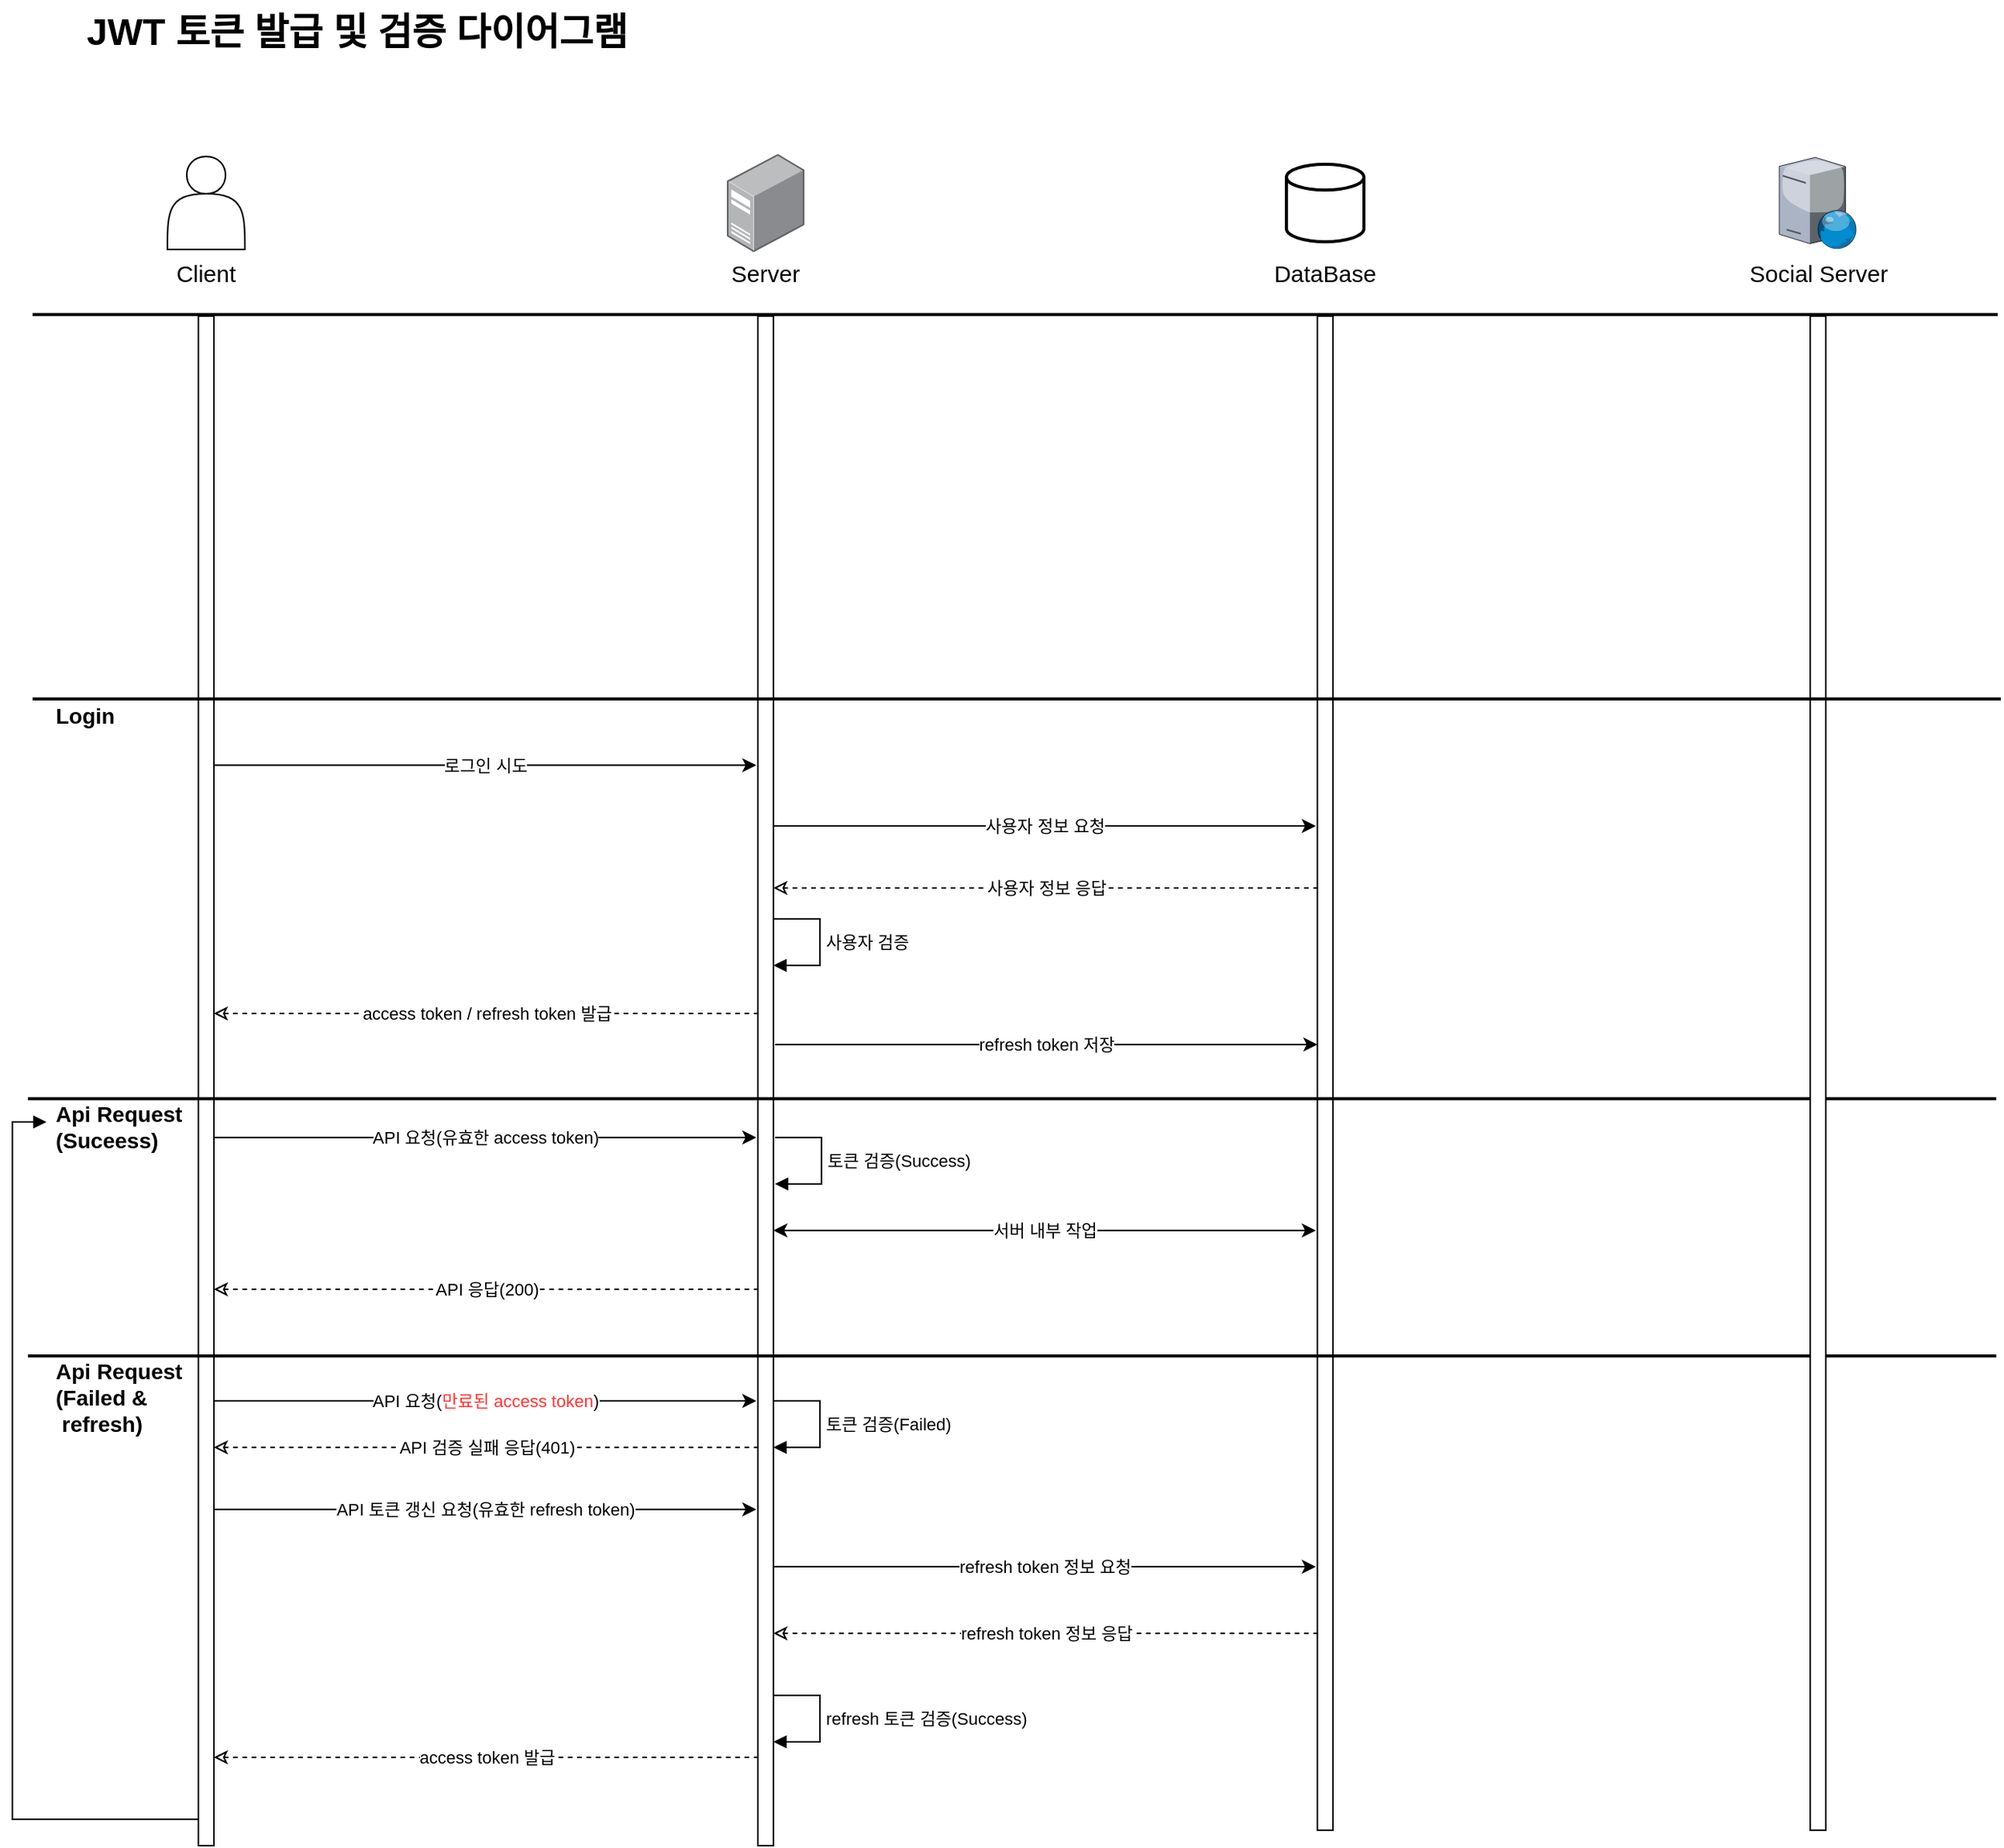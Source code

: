 <mxfile version="27.0.4" pages="2">
  <diagram id="gQc88q5eX6DT1Y-RWwLI" name="JWT 발급 및 검증 다이어그램">
    <mxGraphModel dx="1769" dy="962" grid="1" gridSize="10" guides="1" tooltips="1" connect="1" arrows="1" fold="1" page="0" pageScale="1" pageWidth="827" pageHeight="1169" math="0" shadow="0">
      <root>
        <mxCell id="0" />
        <mxCell id="1" parent="0" />
        <mxCell id="foIte5sUFpS86NBzwvOU-4" value="Client" style="text;html=1;align=center;verticalAlign=middle;whiteSpace=wrap;rounded=0;fontSize=15;" parent="1" vertex="1">
          <mxGeometry x="5" y="240" width="80" height="30" as="geometry" />
        </mxCell>
        <mxCell id="foIte5sUFpS86NBzwvOU-7" value="" style="shape=actor;whiteSpace=wrap;html=1;" parent="1" vertex="1">
          <mxGeometry x="20" y="180" width="50" height="60" as="geometry" />
        </mxCell>
        <mxCell id="foIte5sUFpS86NBzwvOU-8" value="" style="image;points=[];aspect=fixed;html=1;align=center;shadow=0;dashed=0;image=img/lib/allied_telesis/computer_and_terminals/Server_Desktop.svg;" parent="1" vertex="1">
          <mxGeometry x="381" y="178.31" width="50" height="63.38" as="geometry" />
        </mxCell>
        <mxCell id="foIte5sUFpS86NBzwvOU-9" value="Server" style="text;html=1;align=center;verticalAlign=middle;whiteSpace=wrap;rounded=0;fontSize=15;" parent="1" vertex="1">
          <mxGeometry x="366" y="240" width="80" height="30" as="geometry" />
        </mxCell>
        <mxCell id="foIte5sUFpS86NBzwvOU-13" value="" style="strokeWidth=2;html=1;shape=mxgraph.flowchart.database;whiteSpace=wrap;aspect=fixed;" parent="1" vertex="1">
          <mxGeometry x="742" y="185" width="50" height="50" as="geometry" />
        </mxCell>
        <mxCell id="foIte5sUFpS86NBzwvOU-14" value="DataBase" style="text;html=1;align=center;verticalAlign=middle;whiteSpace=wrap;rounded=0;fontSize=15;" parent="1" vertex="1">
          <mxGeometry x="727" y="240" width="80" height="30" as="geometry" />
        </mxCell>
        <mxCell id="foIte5sUFpS86NBzwvOU-16" value="" style="line;strokeWidth=2;html=1;" parent="1" vertex="1">
          <mxGeometry x="-67" y="277" width="1268" height="10" as="geometry" />
        </mxCell>
        <mxCell id="foIte5sUFpS86NBzwvOU-17" value="" style="html=1;points=[[0,0,0,0,5],[0,1,0,0,-5],[1,0,0,0,5],[1,1,0,0,-5]];perimeter=orthogonalPerimeter;outlineConnect=0;targetShapes=umlLifeline;portConstraint=eastwest;newEdgeStyle={&quot;curved&quot;:0,&quot;rounded&quot;:0};direction=east;" parent="1" vertex="1">
          <mxGeometry x="40" y="283" width="10" height="987" as="geometry" />
        </mxCell>
        <mxCell id="foIte5sUFpS86NBzwvOU-20" value="" style="html=1;points=[[0,0,0,0,5],[0,1,0,0,-5],[1,0,0,0,5],[1,1,0,0,-5]];perimeter=orthogonalPerimeter;outlineConnect=0;targetShapes=umlLifeline;portConstraint=eastwest;newEdgeStyle={&quot;curved&quot;:0,&quot;rounded&quot;:0};direction=east;" parent="1" vertex="1">
          <mxGeometry x="401" y="283" width="10" height="987" as="geometry" />
        </mxCell>
        <mxCell id="foIte5sUFpS86NBzwvOU-21" value="" style="html=1;points=[[0,0,0,0,5],[0,1,0,0,-5],[1,0,0,0,5],[1,1,0,0,-5]];perimeter=orthogonalPerimeter;outlineConnect=0;targetShapes=umlLifeline;portConstraint=eastwest;newEdgeStyle={&quot;curved&quot;:0,&quot;rounded&quot;:0};direction=east;" parent="1" vertex="1">
          <mxGeometry x="762" y="283" width="10" height="977" as="geometry" />
        </mxCell>
        <mxCell id="foIte5sUFpS86NBzwvOU-22" value="&lt;h1 style=&quot;margin-top: 0px;&quot;&gt;JWT 토큰 발급 및 검증 다이어그램&lt;/h1&gt;&lt;div&gt;&lt;br&gt;&lt;/div&gt;" style="text;html=1;whiteSpace=wrap;overflow=hidden;rounded=0;" parent="1" vertex="1">
          <mxGeometry x="-34" y="79" width="414" height="40" as="geometry" />
        </mxCell>
        <mxCell id="foIte5sUFpS86NBzwvOU-23" value="로그인 시도" style="endArrow=classic;html=1;rounded=0;exitX=1;exitY=0.13;exitDx=0;exitDy=0;exitPerimeter=0;entryX=-0.1;entryY=0.13;entryDx=0;entryDy=0;entryPerimeter=0;" parent="1" edge="1">
          <mxGeometry width="50" height="50" relative="1" as="geometry">
            <mxPoint x="50" y="572.81" as="sourcePoint" />
            <mxPoint x="400" y="572.81" as="targetPoint" />
          </mxGeometry>
        </mxCell>
        <mxCell id="foIte5sUFpS86NBzwvOU-25" value="access token / refresh token 발급" style="endArrow=none;html=1;rounded=0;entryX=-0.1;entryY=0.13;entryDx=0;entryDy=0;entryPerimeter=0;startFill=0;startArrow=classic;dashed=1;" parent="1" edge="1">
          <mxGeometry width="50" height="50" relative="1" as="geometry">
            <mxPoint x="50" y="733" as="sourcePoint" />
            <mxPoint x="401" y="733" as="targetPoint" />
          </mxGeometry>
        </mxCell>
        <mxCell id="foIte5sUFpS86NBzwvOU-26" value="사용자 정보 요청" style="endArrow=classic;html=1;rounded=0;exitX=1;exitY=0.13;exitDx=0;exitDy=0;exitPerimeter=0;entryX=-0.1;entryY=0.13;entryDx=0;entryDy=0;entryPerimeter=0;" parent="1" edge="1">
          <mxGeometry width="50" height="50" relative="1" as="geometry">
            <mxPoint x="411" y="612" as="sourcePoint" />
            <mxPoint x="761" y="612" as="targetPoint" />
          </mxGeometry>
        </mxCell>
        <mxCell id="foIte5sUFpS86NBzwvOU-27" value="사용자 정보 응답" style="endArrow=none;html=1;rounded=0;entryX=-0.1;entryY=0.13;entryDx=0;entryDy=0;entryPerimeter=0;startFill=0;startArrow=classic;dashed=1;" parent="1" edge="1">
          <mxGeometry width="50" height="50" relative="1" as="geometry">
            <mxPoint x="411" y="652" as="sourcePoint" />
            <mxPoint x="762" y="652" as="targetPoint" />
          </mxGeometry>
        </mxCell>
        <mxCell id="foIte5sUFpS86NBzwvOU-32" value="사용자 검증" style="html=1;align=left;spacingLeft=2;endArrow=block;rounded=0;edgeStyle=orthogonalEdgeStyle;curved=0;rounded=0;" parent="1" edge="1">
          <mxGeometry relative="1" as="geometry">
            <mxPoint x="411" y="672" as="sourcePoint" />
            <Array as="points">
              <mxPoint x="441" y="672" />
              <mxPoint x="441" y="702" />
            </Array>
            <mxPoint x="411" y="702" as="targetPoint" />
          </mxGeometry>
        </mxCell>
        <mxCell id="foIte5sUFpS86NBzwvOU-33" value="refresh token 저장" style="endArrow=classic;html=1;rounded=0;exitX=1;exitY=0.13;exitDx=0;exitDy=0;exitPerimeter=0;entryX=-0.1;entryY=0.13;entryDx=0;entryDy=0;entryPerimeter=0;" parent="1" edge="1">
          <mxGeometry width="50" height="50" relative="1" as="geometry">
            <mxPoint x="412" y="753" as="sourcePoint" />
            <mxPoint x="762" y="753" as="targetPoint" />
          </mxGeometry>
        </mxCell>
        <mxCell id="foIte5sUFpS86NBzwvOU-34" value="API 요청(유효한 access token)" style="endArrow=classic;html=1;rounded=0;exitX=1;exitY=0.13;exitDx=0;exitDy=0;exitPerimeter=0;entryX=-0.1;entryY=0.13;entryDx=0;entryDy=0;entryPerimeter=0;" parent="1" edge="1">
          <mxGeometry width="50" height="50" relative="1" as="geometry">
            <mxPoint x="50" y="813" as="sourcePoint" />
            <mxPoint x="400" y="813" as="targetPoint" />
          </mxGeometry>
        </mxCell>
        <mxCell id="foIte5sUFpS86NBzwvOU-35" value="토큰 검증(Success)" style="html=1;align=left;spacingLeft=2;endArrow=block;rounded=0;edgeStyle=orthogonalEdgeStyle;curved=0;rounded=0;" parent="1" edge="1">
          <mxGeometry relative="1" as="geometry">
            <mxPoint x="412" y="813" as="sourcePoint" />
            <Array as="points">
              <mxPoint x="442" y="813" />
              <mxPoint x="442" y="843" />
            </Array>
            <mxPoint x="412" y="843" as="targetPoint" />
          </mxGeometry>
        </mxCell>
        <mxCell id="foIte5sUFpS86NBzwvOU-36" value="서버 내부 작업" style="endArrow=classic;html=1;rounded=0;exitX=1;exitY=0.13;exitDx=0;exitDy=0;exitPerimeter=0;entryX=-0.1;entryY=0.13;entryDx=0;entryDy=0;entryPerimeter=0;startArrow=classic;startFill=1;" parent="1" edge="1">
          <mxGeometry width="50" height="50" relative="1" as="geometry">
            <mxPoint x="411" y="873" as="sourcePoint" />
            <mxPoint x="761" y="873" as="targetPoint" />
          </mxGeometry>
        </mxCell>
        <mxCell id="foIte5sUFpS86NBzwvOU-38" value="API 응답(200)" style="endArrow=none;html=1;rounded=0;entryX=-0.1;entryY=0.13;entryDx=0;entryDy=0;entryPerimeter=0;startFill=0;startArrow=classic;dashed=1;" parent="1" edge="1">
          <mxGeometry width="50" height="50" relative="1" as="geometry">
            <mxPoint x="50" y="911" as="sourcePoint" />
            <mxPoint x="401" y="911" as="targetPoint" />
          </mxGeometry>
        </mxCell>
        <mxCell id="foIte5sUFpS86NBzwvOU-39" value="API 요청(&lt;span style=&quot;color: rgb(255, 51, 51);&quot;&gt;만료된&lt;/span&gt; &lt;span style=&quot;color: rgb(255, 51, 51);&quot;&gt;access token&lt;/span&gt;)" style="endArrow=classic;html=1;rounded=0;exitX=1;exitY=0.13;exitDx=0;exitDy=0;exitPerimeter=0;entryX=-0.1;entryY=0.13;entryDx=0;entryDy=0;entryPerimeter=0;" parent="1" edge="1">
          <mxGeometry width="50" height="50" relative="1" as="geometry">
            <mxPoint x="50" y="983" as="sourcePoint" />
            <mxPoint x="400" y="983" as="targetPoint" />
          </mxGeometry>
        </mxCell>
        <mxCell id="foIte5sUFpS86NBzwvOU-40" value="토큰 검증(Failed)" style="html=1;align=left;spacingLeft=2;endArrow=block;rounded=0;edgeStyle=orthogonalEdgeStyle;curved=0;rounded=0;" parent="1" edge="1">
          <mxGeometry relative="1" as="geometry">
            <mxPoint x="411" y="983" as="sourcePoint" />
            <Array as="points">
              <mxPoint x="441" y="983" />
              <mxPoint x="441" y="1013" />
            </Array>
            <mxPoint x="411" y="1013" as="targetPoint" />
          </mxGeometry>
        </mxCell>
        <mxCell id="foIte5sUFpS86NBzwvOU-41" value="API 검증 실패 응답(401)" style="endArrow=none;html=1;rounded=0;entryX=-0.1;entryY=0.13;entryDx=0;entryDy=0;entryPerimeter=0;startFill=0;startArrow=classic;dashed=1;" parent="1" edge="1">
          <mxGeometry width="50" height="50" relative="1" as="geometry">
            <mxPoint x="50" y="1013" as="sourcePoint" />
            <mxPoint x="401" y="1013" as="targetPoint" />
          </mxGeometry>
        </mxCell>
        <mxCell id="foIte5sUFpS86NBzwvOU-42" value="API 토큰 갱신 요청(유효한 refresh token)" style="endArrow=classic;html=1;rounded=0;exitX=1;exitY=0.13;exitDx=0;exitDy=0;exitPerimeter=0;entryX=-0.1;entryY=0.13;entryDx=0;entryDy=0;entryPerimeter=0;" parent="1" edge="1">
          <mxGeometry width="50" height="50" relative="1" as="geometry">
            <mxPoint x="50" y="1053" as="sourcePoint" />
            <mxPoint x="400" y="1053" as="targetPoint" />
          </mxGeometry>
        </mxCell>
        <mxCell id="foIte5sUFpS86NBzwvOU-43" value="refresh token 정보 요청" style="endArrow=classic;html=1;rounded=0;exitX=1;exitY=0.13;exitDx=0;exitDy=0;exitPerimeter=0;entryX=-0.1;entryY=0.13;entryDx=0;entryDy=0;entryPerimeter=0;" parent="1" edge="1">
          <mxGeometry width="50" height="50" relative="1" as="geometry">
            <mxPoint x="411" y="1090" as="sourcePoint" />
            <mxPoint x="761" y="1090" as="targetPoint" />
          </mxGeometry>
        </mxCell>
        <mxCell id="foIte5sUFpS86NBzwvOU-44" value="Login" style="text;strokeColor=none;fillColor=none;spacingLeft=4;spacingRight=4;overflow=hidden;rotatable=0;points=[[0,0.5],[1,0.5]];portConstraint=eastwest;fontSize=14;whiteSpace=wrap;html=1;fontStyle=1" parent="1" vertex="1">
          <mxGeometry x="-58" y="526" width="64" height="30" as="geometry" />
        </mxCell>
        <mxCell id="foIte5sUFpS86NBzwvOU-45" value="" style="line;strokeWidth=2;html=1;" parent="1" vertex="1">
          <mxGeometry x="-70" y="783" width="1270" height="10" as="geometry" />
        </mxCell>
        <mxCell id="foIte5sUFpS86NBzwvOU-46" value="&lt;div&gt;Api Request&lt;/div&gt;&lt;div&gt;(Suceess)&lt;/div&gt;" style="text;strokeColor=none;fillColor=none;spacingLeft=4;spacingRight=4;overflow=hidden;rotatable=0;points=[[0,0.5],[1,0.5]];portConstraint=eastwest;fontSize=14;whiteSpace=wrap;html=1;fontStyle=1" parent="1" vertex="1">
          <mxGeometry x="-58" y="783" width="100" height="40" as="geometry" />
        </mxCell>
        <mxCell id="foIte5sUFpS86NBzwvOU-47" value="" style="line;strokeWidth=2;html=1;" parent="1" vertex="1">
          <mxGeometry x="-70" y="949" width="1270" height="10" as="geometry" />
        </mxCell>
        <mxCell id="foIte5sUFpS86NBzwvOU-48" value="&lt;div&gt;Api Request&lt;/div&gt;&lt;div&gt;(Failed &amp;amp;&lt;/div&gt;&lt;div&gt;&amp;nbsp;refresh)&lt;/div&gt;" style="text;strokeColor=none;fillColor=none;spacingLeft=4;spacingRight=4;overflow=hidden;rotatable=0;points=[[0,0.5],[1,0.5]];portConstraint=eastwest;fontSize=14;whiteSpace=wrap;html=1;fontStyle=1" parent="1" vertex="1">
          <mxGeometry x="-58" y="949" width="100" height="64" as="geometry" />
        </mxCell>
        <mxCell id="foIte5sUFpS86NBzwvOU-49" value="refresh token 정보 응답" style="endArrow=none;html=1;rounded=0;entryX=-0.1;entryY=0.13;entryDx=0;entryDy=0;entryPerimeter=0;startFill=0;startArrow=classic;dashed=1;" parent="1" edge="1">
          <mxGeometry width="50" height="50" relative="1" as="geometry">
            <mxPoint x="411" y="1133" as="sourcePoint" />
            <mxPoint x="762" y="1133" as="targetPoint" />
          </mxGeometry>
        </mxCell>
        <mxCell id="foIte5sUFpS86NBzwvOU-50" value="refresh 토큰 검증(Success)" style="html=1;align=left;spacingLeft=2;endArrow=block;rounded=0;edgeStyle=orthogonalEdgeStyle;curved=0;rounded=0;" parent="1" edge="1">
          <mxGeometry relative="1" as="geometry">
            <mxPoint x="411" y="1173" as="sourcePoint" />
            <Array as="points">
              <mxPoint x="441" y="1173" />
              <mxPoint x="441" y="1203" />
            </Array>
            <mxPoint x="411" y="1203" as="targetPoint" />
          </mxGeometry>
        </mxCell>
        <mxCell id="foIte5sUFpS86NBzwvOU-51" value="access token 발급" style="endArrow=none;html=1;rounded=0;entryX=-0.1;entryY=0.13;entryDx=0;entryDy=0;entryPerimeter=0;startFill=0;startArrow=classic;dashed=1;" parent="1" edge="1">
          <mxGeometry width="50" height="50" relative="1" as="geometry">
            <mxPoint x="50" y="1213" as="sourcePoint" />
            <mxPoint x="401" y="1213" as="targetPoint" />
          </mxGeometry>
        </mxCell>
        <mxCell id="foIte5sUFpS86NBzwvOU-52" value="" style="html=1;align=left;spacingLeft=2;endArrow=block;rounded=0;edgeStyle=orthogonalEdgeStyle;curved=0;rounded=0;entryX=0;entryY=0.5;entryDx=0;entryDy=0;" parent="1" target="foIte5sUFpS86NBzwvOU-46" edge="1">
          <mxGeometry relative="1" as="geometry">
            <mxPoint x="40" y="1253" as="sourcePoint" />
            <Array as="points">
              <mxPoint x="-80" y="1253" />
              <mxPoint x="-80" y="803" />
            </Array>
            <mxPoint x="-88" y="1243" as="targetPoint" />
          </mxGeometry>
        </mxCell>
        <mxCell id="03MWfnTBD-LFSqpM8gA6-3" value="" style="verticalLabelPosition=bottom;sketch=0;aspect=fixed;html=1;verticalAlign=top;strokeColor=none;align=center;outlineConnect=0;shape=mxgraph.citrix.web_server;" vertex="1" parent="1">
          <mxGeometry x="1060" y="180.59" width="50" height="58.82" as="geometry" />
        </mxCell>
        <mxCell id="03MWfnTBD-LFSqpM8gA6-4" value="Social Server" style="text;html=1;align=center;verticalAlign=middle;whiteSpace=wrap;rounded=0;fontSize=15;" vertex="1" parent="1">
          <mxGeometry x="1027.5" y="240" width="115" height="30" as="geometry" />
        </mxCell>
        <mxCell id="03MWfnTBD-LFSqpM8gA6-6" value="" style="html=1;points=[[0,0,0,0,5],[0,1,0,0,-5],[1,0,0,0,5],[1,1,0,0,-5]];perimeter=orthogonalPerimeter;outlineConnect=0;targetShapes=umlLifeline;portConstraint=eastwest;newEdgeStyle={&quot;curved&quot;:0,&quot;rounded&quot;:0};direction=east;" vertex="1" parent="1">
          <mxGeometry x="1080" y="283" width="10" height="977" as="geometry" />
        </mxCell>
        <mxCell id="03MWfnTBD-LFSqpM8gA6-7" value="" style="line;strokeWidth=2;html=1;" vertex="1" parent="1">
          <mxGeometry x="-67" y="525" width="1270" height="10" as="geometry" />
        </mxCell>
      </root>
    </mxGraphModel>
  </diagram>
  <diagram name="테이블정의" id="wE5rby8jwN910KaQAt5_">
    <mxGraphModel dx="1164" dy="18" grid="1" gridSize="10" guides="1" tooltips="1" connect="1" arrows="1" fold="1" page="0" pageScale="1" pageWidth="827" pageHeight="1169" math="0" shadow="0">
      <root>
        <mxCell id="0" />
        <mxCell id="1" parent="0" />
        <mxCell id="EkCUuJJuY059LZaIsVQ_-1" value="users" style="shape=table;startSize=30;container=1;collapsible=1;childLayout=tableLayout;fixedRows=1;rowLines=0;fontStyle=1;align=center;resizeLast=1;html=1;fontFamily=Noto Sans Korean;fontSource=https%3A%2F%2Ffonts.googleapis.com%2Fcss%3Ffamily%3DNoto%2BSans%2BKorean;" parent="1" vertex="1">
          <mxGeometry x="330" y="880" width="180" height="210" as="geometry" />
        </mxCell>
        <mxCell id="EkCUuJJuY059LZaIsVQ_-2" value="" style="shape=tableRow;horizontal=0;startSize=0;swimlaneHead=0;swimlaneBody=0;fillColor=none;collapsible=0;dropTarget=0;points=[[0,0.5],[1,0.5]];portConstraint=eastwest;top=0;left=0;right=0;bottom=1;fontFamily=Noto Sans Korean;fontSource=https%3A%2F%2Ffonts.googleapis.com%2Fcss%3Ffamily%3DNoto%2BSans%2BKorean;" parent="EkCUuJJuY059LZaIsVQ_-1" vertex="1">
          <mxGeometry y="30" width="180" height="30" as="geometry" />
        </mxCell>
        <mxCell id="EkCUuJJuY059LZaIsVQ_-3" value="PK" style="shape=partialRectangle;connectable=0;fillColor=none;top=0;left=0;bottom=0;right=0;fontStyle=1;overflow=hidden;whiteSpace=wrap;html=1;fontFamily=Noto Sans Korean;fontSource=https%3A%2F%2Ffonts.googleapis.com%2Fcss%3Ffamily%3DNoto%2BSans%2BKorean;" parent="EkCUuJJuY059LZaIsVQ_-2" vertex="1">
          <mxGeometry width="30" height="30" as="geometry">
            <mxRectangle width="30" height="30" as="alternateBounds" />
          </mxGeometry>
        </mxCell>
        <mxCell id="EkCUuJJuY059LZaIsVQ_-4" value="id" style="shape=partialRectangle;connectable=0;fillColor=none;top=0;left=0;bottom=0;right=0;align=left;spacingLeft=6;fontStyle=5;overflow=hidden;whiteSpace=wrap;html=1;fontFamily=Noto Sans Korean;fontSource=https%3A%2F%2Ffonts.googleapis.com%2Fcss%3Ffamily%3DNoto%2BSans%2BKorean;" parent="EkCUuJJuY059LZaIsVQ_-2" vertex="1">
          <mxGeometry x="30" width="150" height="30" as="geometry">
            <mxRectangle width="150" height="30" as="alternateBounds" />
          </mxGeometry>
        </mxCell>
        <mxCell id="EkCUuJJuY059LZaIsVQ_-5" value="" style="shape=tableRow;horizontal=0;startSize=0;swimlaneHead=0;swimlaneBody=0;fillColor=none;collapsible=0;dropTarget=0;points=[[0,0.5],[1,0.5]];portConstraint=eastwest;top=0;left=0;right=0;bottom=0;fontFamily=Noto Sans Korean;fontSource=https%3A%2F%2Ffonts.googleapis.com%2Fcss%3Ffamily%3DNoto%2BSans%2BKorean;" parent="EkCUuJJuY059LZaIsVQ_-1" vertex="1">
          <mxGeometry y="60" width="180" height="30" as="geometry" />
        </mxCell>
        <mxCell id="EkCUuJJuY059LZaIsVQ_-6" value="" style="shape=partialRectangle;connectable=0;fillColor=none;top=0;left=0;bottom=0;right=0;editable=1;overflow=hidden;whiteSpace=wrap;html=1;fontFamily=Noto Sans Korean;fontSource=https%3A%2F%2Ffonts.googleapis.com%2Fcss%3Ffamily%3DNoto%2BSans%2BKorean;" parent="EkCUuJJuY059LZaIsVQ_-5" vertex="1">
          <mxGeometry width="30" height="30" as="geometry">
            <mxRectangle width="30" height="30" as="alternateBounds" />
          </mxGeometry>
        </mxCell>
        <mxCell id="EkCUuJJuY059LZaIsVQ_-7" value="&lt;div&gt;email&lt;/div&gt;" style="shape=partialRectangle;connectable=0;fillColor=none;top=0;left=0;bottom=0;right=0;align=left;spacingLeft=6;overflow=hidden;whiteSpace=wrap;html=1;fontFamily=Noto Sans Korean;fontSource=https%3A%2F%2Ffonts.googleapis.com%2Fcss%3Ffamily%3DNoto%2BSans%2BKorean;" parent="EkCUuJJuY059LZaIsVQ_-5" vertex="1">
          <mxGeometry x="30" width="150" height="30" as="geometry">
            <mxRectangle width="150" height="30" as="alternateBounds" />
          </mxGeometry>
        </mxCell>
        <mxCell id="EkCUuJJuY059LZaIsVQ_-8" value="" style="shape=tableRow;horizontal=0;startSize=0;swimlaneHead=0;swimlaneBody=0;fillColor=none;collapsible=0;dropTarget=0;points=[[0,0.5],[1,0.5]];portConstraint=eastwest;top=0;left=0;right=0;bottom=0;fontFamily=Noto Sans Korean;fontSource=https%3A%2F%2Ffonts.googleapis.com%2Fcss%3Ffamily%3DNoto%2BSans%2BKorean;" parent="EkCUuJJuY059LZaIsVQ_-1" vertex="1">
          <mxGeometry y="90" width="180" height="30" as="geometry" />
        </mxCell>
        <mxCell id="EkCUuJJuY059LZaIsVQ_-9" value="" style="shape=partialRectangle;connectable=0;fillColor=none;top=0;left=0;bottom=0;right=0;editable=1;overflow=hidden;whiteSpace=wrap;html=1;fontFamily=Noto Sans Korean;fontSource=https%3A%2F%2Ffonts.googleapis.com%2Fcss%3Ffamily%3DNoto%2BSans%2BKorean;" parent="EkCUuJJuY059LZaIsVQ_-8" vertex="1">
          <mxGeometry width="30" height="30" as="geometry">
            <mxRectangle width="30" height="30" as="alternateBounds" />
          </mxGeometry>
        </mxCell>
        <mxCell id="EkCUuJJuY059LZaIsVQ_-10" value="name" style="shape=partialRectangle;connectable=0;fillColor=none;top=0;left=0;bottom=0;right=0;align=left;spacingLeft=6;overflow=hidden;whiteSpace=wrap;html=1;fontFamily=Noto Sans Korean;fontSource=https%3A%2F%2Ffonts.googleapis.com%2Fcss%3Ffamily%3DNoto%2BSans%2BKorean;" parent="EkCUuJJuY059LZaIsVQ_-8" vertex="1">
          <mxGeometry x="30" width="150" height="30" as="geometry">
            <mxRectangle width="150" height="30" as="alternateBounds" />
          </mxGeometry>
        </mxCell>
        <mxCell id="EkCUuJJuY059LZaIsVQ_-11" value="" style="shape=tableRow;horizontal=0;startSize=0;swimlaneHead=0;swimlaneBody=0;fillColor=none;collapsible=0;dropTarget=0;points=[[0,0.5],[1,0.5]];portConstraint=eastwest;top=0;left=0;right=0;bottom=0;fontFamily=Noto Sans Korean;fontSource=https%3A%2F%2Ffonts.googleapis.com%2Fcss%3Ffamily%3DNoto%2BSans%2BKorean;" parent="EkCUuJJuY059LZaIsVQ_-1" vertex="1">
          <mxGeometry y="120" width="180" height="30" as="geometry" />
        </mxCell>
        <mxCell id="EkCUuJJuY059LZaIsVQ_-12" value="" style="shape=partialRectangle;connectable=0;fillColor=none;top=0;left=0;bottom=0;right=0;editable=1;overflow=hidden;whiteSpace=wrap;html=1;fontFamily=Noto Sans Korean;fontSource=https%3A%2F%2Ffonts.googleapis.com%2Fcss%3Ffamily%3DNoto%2BSans%2BKorean;" parent="EkCUuJJuY059LZaIsVQ_-11" vertex="1">
          <mxGeometry width="30" height="30" as="geometry">
            <mxRectangle width="30" height="30" as="alternateBounds" />
          </mxGeometry>
        </mxCell>
        <mxCell id="EkCUuJJuY059LZaIsVQ_-13" value="password" style="shape=partialRectangle;connectable=0;fillColor=none;top=0;left=0;bottom=0;right=0;align=left;spacingLeft=6;overflow=hidden;whiteSpace=wrap;html=1;fontFamily=Noto Sans Korean;fontSource=https%3A%2F%2Ffonts.googleapis.com%2Fcss%3Ffamily%3DNoto%2BSans%2BKorean;" parent="EkCUuJJuY059LZaIsVQ_-11" vertex="1">
          <mxGeometry x="30" width="150" height="30" as="geometry">
            <mxRectangle width="150" height="30" as="alternateBounds" />
          </mxGeometry>
        </mxCell>
        <mxCell id="EkCUuJJuY059LZaIsVQ_-14" value="" style="shape=tableRow;horizontal=0;startSize=0;swimlaneHead=0;swimlaneBody=0;fillColor=none;collapsible=0;dropTarget=0;points=[[0,0.5],[1,0.5]];portConstraint=eastwest;top=0;left=0;right=0;bottom=0;fontFamily=Noto Sans Korean;fontSource=https%3A%2F%2Ffonts.googleapis.com%2Fcss%3Ffamily%3DNoto%2BSans%2BKorean;" parent="EkCUuJJuY059LZaIsVQ_-1" vertex="1">
          <mxGeometry y="150" width="180" height="30" as="geometry" />
        </mxCell>
        <mxCell id="EkCUuJJuY059LZaIsVQ_-15" value="" style="shape=partialRectangle;connectable=0;fillColor=none;top=0;left=0;bottom=0;right=0;editable=1;overflow=hidden;whiteSpace=wrap;html=1;fontFamily=Noto Sans Korean;fontSource=https%3A%2F%2Ffonts.googleapis.com%2Fcss%3Ffamily%3DNoto%2BSans%2BKorean;" parent="EkCUuJJuY059LZaIsVQ_-14" vertex="1">
          <mxGeometry width="30" height="30" as="geometry">
            <mxRectangle width="30" height="30" as="alternateBounds" />
          </mxGeometry>
        </mxCell>
        <mxCell id="EkCUuJJuY059LZaIsVQ_-16" value="created_at" style="shape=partialRectangle;connectable=0;fillColor=none;top=0;left=0;bottom=0;right=0;align=left;spacingLeft=6;overflow=hidden;whiteSpace=wrap;html=1;fontFamily=Noto Sans Korean;fontSource=https%3A%2F%2Ffonts.googleapis.com%2Fcss%3Ffamily%3DNoto%2BSans%2BKorean;" parent="EkCUuJJuY059LZaIsVQ_-14" vertex="1">
          <mxGeometry x="30" width="150" height="30" as="geometry">
            <mxRectangle width="150" height="30" as="alternateBounds" />
          </mxGeometry>
        </mxCell>
        <mxCell id="EkCUuJJuY059LZaIsVQ_-17" value="" style="shape=tableRow;horizontal=0;startSize=0;swimlaneHead=0;swimlaneBody=0;fillColor=none;collapsible=0;dropTarget=0;points=[[0,0.5],[1,0.5]];portConstraint=eastwest;top=0;left=0;right=0;bottom=0;fontFamily=Noto Sans Korean;fontSource=https%3A%2F%2Ffonts.googleapis.com%2Fcss%3Ffamily%3DNoto%2BSans%2BKorean;" parent="EkCUuJJuY059LZaIsVQ_-1" vertex="1">
          <mxGeometry y="180" width="180" height="30" as="geometry" />
        </mxCell>
        <mxCell id="EkCUuJJuY059LZaIsVQ_-18" value="" style="shape=partialRectangle;connectable=0;fillColor=none;top=0;left=0;bottom=0;right=0;editable=1;overflow=hidden;whiteSpace=wrap;html=1;fontFamily=Noto Sans Korean;fontSource=https%3A%2F%2Ffonts.googleapis.com%2Fcss%3Ffamily%3DNoto%2BSans%2BKorean;" parent="EkCUuJJuY059LZaIsVQ_-17" vertex="1">
          <mxGeometry width="30" height="30" as="geometry">
            <mxRectangle width="30" height="30" as="alternateBounds" />
          </mxGeometry>
        </mxCell>
        <mxCell id="EkCUuJJuY059LZaIsVQ_-19" value="updated_at" style="shape=partialRectangle;connectable=0;fillColor=none;top=0;left=0;bottom=0;right=0;align=left;spacingLeft=6;overflow=hidden;whiteSpace=wrap;html=1;fontFamily=Noto Sans Korean;fontSource=https%3A%2F%2Ffonts.googleapis.com%2Fcss%3Ffamily%3DNoto%2BSans%2BKorean;" parent="EkCUuJJuY059LZaIsVQ_-17" vertex="1">
          <mxGeometry x="30" width="150" height="30" as="geometry">
            <mxRectangle width="150" height="30" as="alternateBounds" />
          </mxGeometry>
        </mxCell>
        <mxCell id="EkCUuJJuY059LZaIsVQ_-26" value="users_token" style="shape=table;startSize=30;container=1;collapsible=1;childLayout=tableLayout;fixedRows=1;rowLines=0;fontStyle=1;align=center;resizeLast=1;html=1;fontFamily=Noto Sans Korean;fontSource=https%3A%2F%2Ffonts.googleapis.com%2Fcss%3Ffamily%3DNoto%2BSans%2BKorean;" parent="1" vertex="1">
          <mxGeometry x="590" y="880" width="180" height="240" as="geometry" />
        </mxCell>
        <mxCell id="EkCUuJJuY059LZaIsVQ_-27" value="" style="shape=tableRow;horizontal=0;startSize=0;swimlaneHead=0;swimlaneBody=0;fillColor=none;collapsible=0;dropTarget=0;points=[[0,0.5],[1,0.5]];portConstraint=eastwest;top=0;left=0;right=0;bottom=1;fontFamily=Noto Sans Korean;fontSource=https%3A%2F%2Ffonts.googleapis.com%2Fcss%3Ffamily%3DNoto%2BSans%2BKorean;" parent="EkCUuJJuY059LZaIsVQ_-26" vertex="1">
          <mxGeometry y="30" width="180" height="30" as="geometry" />
        </mxCell>
        <mxCell id="EkCUuJJuY059LZaIsVQ_-28" value="PK" style="shape=partialRectangle;connectable=0;fillColor=none;top=0;left=0;bottom=0;right=0;fontStyle=1;overflow=hidden;whiteSpace=wrap;html=1;fontFamily=Noto Sans Korean;fontSource=https%3A%2F%2Ffonts.googleapis.com%2Fcss%3Ffamily%3DNoto%2BSans%2BKorean;" parent="EkCUuJJuY059LZaIsVQ_-27" vertex="1">
          <mxGeometry width="30" height="30" as="geometry">
            <mxRectangle width="30" height="30" as="alternateBounds" />
          </mxGeometry>
        </mxCell>
        <mxCell id="EkCUuJJuY059LZaIsVQ_-29" value="id" style="shape=partialRectangle;connectable=0;fillColor=none;top=0;left=0;bottom=0;right=0;align=left;spacingLeft=6;fontStyle=5;overflow=hidden;whiteSpace=wrap;html=1;fontFamily=Noto Sans Korean;fontSource=https%3A%2F%2Ffonts.googleapis.com%2Fcss%3Ffamily%3DNoto%2BSans%2BKorean;" parent="EkCUuJJuY059LZaIsVQ_-27" vertex="1">
          <mxGeometry x="30" width="150" height="30" as="geometry">
            <mxRectangle width="150" height="30" as="alternateBounds" />
          </mxGeometry>
        </mxCell>
        <mxCell id="EkCUuJJuY059LZaIsVQ_-33" value="" style="shape=tableRow;horizontal=0;startSize=0;swimlaneHead=0;swimlaneBody=0;fillColor=none;collapsible=0;dropTarget=0;points=[[0,0.5],[1,0.5]];portConstraint=eastwest;top=0;left=0;right=0;bottom=0;fontFamily=Noto Sans Korean;fontSource=https%3A%2F%2Ffonts.googleapis.com%2Fcss%3Ffamily%3DNoto%2BSans%2BKorean;" parent="EkCUuJJuY059LZaIsVQ_-26" vertex="1">
          <mxGeometry y="60" width="180" height="30" as="geometry" />
        </mxCell>
        <mxCell id="EkCUuJJuY059LZaIsVQ_-34" value="&lt;div&gt;&lt;b&gt;FK&lt;/b&gt;&lt;/div&gt;" style="shape=partialRectangle;connectable=0;fillColor=none;top=0;left=0;bottom=0;right=0;editable=1;overflow=hidden;whiteSpace=wrap;html=1;fontFamily=Noto Sans Korean;fontSource=https%3A%2F%2Ffonts.googleapis.com%2Fcss%3Ffamily%3DNoto%2BSans%2BKorean;" parent="EkCUuJJuY059LZaIsVQ_-33" vertex="1">
          <mxGeometry width="30" height="30" as="geometry">
            <mxRectangle width="30" height="30" as="alternateBounds" />
          </mxGeometry>
        </mxCell>
        <mxCell id="EkCUuJJuY059LZaIsVQ_-35" value="&lt;div&gt;user_id&lt;/div&gt;" style="shape=partialRectangle;connectable=0;fillColor=none;top=0;left=0;bottom=0;right=0;align=left;spacingLeft=6;overflow=hidden;whiteSpace=wrap;html=1;fontFamily=Noto Sans Korean;fontSource=https%3A%2F%2Ffonts.googleapis.com%2Fcss%3Ffamily%3DNoto%2BSans%2BKorean;" parent="EkCUuJJuY059LZaIsVQ_-33" vertex="1">
          <mxGeometry x="30" width="150" height="30" as="geometry">
            <mxRectangle width="150" height="30" as="alternateBounds" />
          </mxGeometry>
        </mxCell>
        <mxCell id="EkCUuJJuY059LZaIsVQ_-36" value="" style="shape=tableRow;horizontal=0;startSize=0;swimlaneHead=0;swimlaneBody=0;fillColor=none;collapsible=0;dropTarget=0;points=[[0,0.5],[1,0.5]];portConstraint=eastwest;top=0;left=0;right=0;bottom=0;fontFamily=Noto Sans Korean;fontSource=https%3A%2F%2Ffonts.googleapis.com%2Fcss%3Ffamily%3DNoto%2BSans%2BKorean;" parent="EkCUuJJuY059LZaIsVQ_-26" vertex="1">
          <mxGeometry y="90" width="180" height="30" as="geometry" />
        </mxCell>
        <mxCell id="EkCUuJJuY059LZaIsVQ_-37" value="" style="shape=partialRectangle;connectable=0;fillColor=none;top=0;left=0;bottom=0;right=0;editable=1;overflow=hidden;whiteSpace=wrap;html=1;fontFamily=Noto Sans Korean;fontSource=https%3A%2F%2Ffonts.googleapis.com%2Fcss%3Ffamily%3DNoto%2BSans%2BKorean;" parent="EkCUuJJuY059LZaIsVQ_-36" vertex="1">
          <mxGeometry width="30" height="30" as="geometry">
            <mxRectangle width="30" height="30" as="alternateBounds" />
          </mxGeometry>
        </mxCell>
        <mxCell id="EkCUuJJuY059LZaIsVQ_-38" value="device_id" style="shape=partialRectangle;connectable=0;fillColor=none;top=0;left=0;bottom=0;right=0;align=left;spacingLeft=6;overflow=hidden;whiteSpace=wrap;html=1;fontFamily=Noto Sans Korean;fontSource=https%3A%2F%2Ffonts.googleapis.com%2Fcss%3Ffamily%3DNoto%2BSans%2BKorean;" parent="EkCUuJJuY059LZaIsVQ_-36" vertex="1">
          <mxGeometry x="30" width="150" height="30" as="geometry">
            <mxRectangle width="150" height="30" as="alternateBounds" />
          </mxGeometry>
        </mxCell>
        <mxCell id="EkCUuJJuY059LZaIsVQ_-39" value="" style="shape=tableRow;horizontal=0;startSize=0;swimlaneHead=0;swimlaneBody=0;fillColor=none;collapsible=0;dropTarget=0;points=[[0,0.5],[1,0.5]];portConstraint=eastwest;top=0;left=0;right=0;bottom=0;fontFamily=Noto Sans Korean;fontSource=https%3A%2F%2Ffonts.googleapis.com%2Fcss%3Ffamily%3DNoto%2BSans%2BKorean;" parent="EkCUuJJuY059LZaIsVQ_-26" vertex="1">
          <mxGeometry y="120" width="180" height="30" as="geometry" />
        </mxCell>
        <mxCell id="EkCUuJJuY059LZaIsVQ_-40" value="" style="shape=partialRectangle;connectable=0;fillColor=none;top=0;left=0;bottom=0;right=0;editable=1;overflow=hidden;whiteSpace=wrap;html=1;fontFamily=Noto Sans Korean;fontSource=https%3A%2F%2Ffonts.googleapis.com%2Fcss%3Ffamily%3DNoto%2BSans%2BKorean;" parent="EkCUuJJuY059LZaIsVQ_-39" vertex="1">
          <mxGeometry width="30" height="30" as="geometry">
            <mxRectangle width="30" height="30" as="alternateBounds" />
          </mxGeometry>
        </mxCell>
        <mxCell id="EkCUuJJuY059LZaIsVQ_-41" value="login_type" style="shape=partialRectangle;connectable=0;fillColor=none;top=0;left=0;bottom=0;right=0;align=left;spacingLeft=6;overflow=hidden;whiteSpace=wrap;html=1;fontFamily=Noto Sans Korean;fontSource=https%3A%2F%2Ffonts.googleapis.com%2Fcss%3Ffamily%3DNoto%2BSans%2BKorean;" parent="EkCUuJJuY059LZaIsVQ_-39" vertex="1">
          <mxGeometry x="30" width="150" height="30" as="geometry">
            <mxRectangle width="150" height="30" as="alternateBounds" />
          </mxGeometry>
        </mxCell>
        <mxCell id="EkCUuJJuY059LZaIsVQ_-42" value="" style="shape=tableRow;horizontal=0;startSize=0;swimlaneHead=0;swimlaneBody=0;fillColor=none;collapsible=0;dropTarget=0;points=[[0,0.5],[1,0.5]];portConstraint=eastwest;top=0;left=0;right=0;bottom=0;fontFamily=Noto Sans Korean;fontSource=https%3A%2F%2Ffonts.googleapis.com%2Fcss%3Ffamily%3DNoto%2BSans%2BKorean;" parent="EkCUuJJuY059LZaIsVQ_-26" vertex="1">
          <mxGeometry y="150" width="180" height="30" as="geometry" />
        </mxCell>
        <mxCell id="EkCUuJJuY059LZaIsVQ_-43" value="" style="shape=partialRectangle;connectable=0;fillColor=none;top=0;left=0;bottom=0;right=0;editable=1;overflow=hidden;whiteSpace=wrap;html=1;fontFamily=Noto Sans Korean;fontSource=https%3A%2F%2Ffonts.googleapis.com%2Fcss%3Ffamily%3DNoto%2BSans%2BKorean;" parent="EkCUuJJuY059LZaIsVQ_-42" vertex="1">
          <mxGeometry width="30" height="30" as="geometry">
            <mxRectangle width="30" height="30" as="alternateBounds" />
          </mxGeometry>
        </mxCell>
        <mxCell id="EkCUuJJuY059LZaIsVQ_-44" value="refresh_token" style="shape=partialRectangle;connectable=0;fillColor=none;top=0;left=0;bottom=0;right=0;align=left;spacingLeft=6;overflow=hidden;whiteSpace=wrap;html=1;fontFamily=Noto Sans Korean;fontSource=https%3A%2F%2Ffonts.googleapis.com%2Fcss%3Ffamily%3DNoto%2BSans%2BKorean;" parent="EkCUuJJuY059LZaIsVQ_-42" vertex="1">
          <mxGeometry x="30" width="150" height="30" as="geometry">
            <mxRectangle width="150" height="30" as="alternateBounds" />
          </mxGeometry>
        </mxCell>
        <mxCell id="EkCUuJJuY059LZaIsVQ_-45" value="" style="shape=tableRow;horizontal=0;startSize=0;swimlaneHead=0;swimlaneBody=0;fillColor=none;collapsible=0;dropTarget=0;points=[[0,0.5],[1,0.5]];portConstraint=eastwest;top=0;left=0;right=0;bottom=0;fontFamily=Noto Sans Korean;fontSource=https%3A%2F%2Ffonts.googleapis.com%2Fcss%3Ffamily%3DNoto%2BSans%2BKorean;" parent="EkCUuJJuY059LZaIsVQ_-26" vertex="1">
          <mxGeometry y="180" width="180" height="30" as="geometry" />
        </mxCell>
        <mxCell id="EkCUuJJuY059LZaIsVQ_-46" value="" style="shape=partialRectangle;connectable=0;fillColor=none;top=0;left=0;bottom=0;right=0;editable=1;overflow=hidden;whiteSpace=wrap;html=1;fontFamily=Noto Sans Korean;fontSource=https%3A%2F%2Ffonts.googleapis.com%2Fcss%3Ffamily%3DNoto%2BSans%2BKorean;" parent="EkCUuJJuY059LZaIsVQ_-45" vertex="1">
          <mxGeometry width="30" height="30" as="geometry">
            <mxRectangle width="30" height="30" as="alternateBounds" />
          </mxGeometry>
        </mxCell>
        <mxCell id="EkCUuJJuY059LZaIsVQ_-47" value="expired_at" style="shape=partialRectangle;connectable=0;fillColor=none;top=0;left=0;bottom=0;right=0;align=left;spacingLeft=6;overflow=hidden;whiteSpace=wrap;html=1;fontFamily=Noto Sans Korean;fontSource=https%3A%2F%2Ffonts.googleapis.com%2Fcss%3Ffamily%3DNoto%2BSans%2BKorean;" parent="EkCUuJJuY059LZaIsVQ_-45" vertex="1">
          <mxGeometry x="30" width="150" height="30" as="geometry">
            <mxRectangle width="150" height="30" as="alternateBounds" />
          </mxGeometry>
        </mxCell>
        <mxCell id="XWI-grg6ev6Z7LRYtKX2-4" value="" style="shape=tableRow;horizontal=0;startSize=0;swimlaneHead=0;swimlaneBody=0;fillColor=none;collapsible=0;dropTarget=0;points=[[0,0.5],[1,0.5]];portConstraint=eastwest;top=0;left=0;right=0;bottom=0;fontFamily=Noto Sans Korean;fontSource=https%3A%2F%2Ffonts.googleapis.com%2Fcss%3Ffamily%3DNoto%2BSans%2BKorean;" vertex="1" parent="EkCUuJJuY059LZaIsVQ_-26">
          <mxGeometry y="210" width="180" height="30" as="geometry" />
        </mxCell>
        <mxCell id="XWI-grg6ev6Z7LRYtKX2-5" value="" style="shape=partialRectangle;connectable=0;fillColor=none;top=0;left=0;bottom=0;right=0;editable=1;overflow=hidden;whiteSpace=wrap;html=1;fontFamily=Noto Sans Korean;fontSource=https%3A%2F%2Ffonts.googleapis.com%2Fcss%3Ffamily%3DNoto%2BSans%2BKorean;" vertex="1" parent="XWI-grg6ev6Z7LRYtKX2-4">
          <mxGeometry width="30" height="30" as="geometry">
            <mxRectangle width="30" height="30" as="alternateBounds" />
          </mxGeometry>
        </mxCell>
        <mxCell id="XWI-grg6ev6Z7LRYtKX2-6" value="created_at" style="shape=partialRectangle;connectable=0;fillColor=none;top=0;left=0;bottom=0;right=0;align=left;spacingLeft=6;overflow=hidden;whiteSpace=wrap;html=1;fontFamily=Noto Sans Korean;fontSource=https%3A%2F%2Ffonts.googleapis.com%2Fcss%3Ffamily%3DNoto%2BSans%2BKorean;" vertex="1" parent="XWI-grg6ev6Z7LRYtKX2-4">
          <mxGeometry x="30" width="150" height="30" as="geometry">
            <mxRectangle width="150" height="30" as="alternateBounds" />
          </mxGeometry>
        </mxCell>
        <mxCell id="EkCUuJJuY059LZaIsVQ_-48" style="edgeStyle=orthogonalEdgeStyle;rounded=0;orthogonalLoop=1;jettySize=auto;html=1;exitX=0;exitY=0.5;exitDx=0;exitDy=0;entryX=1;entryY=0.5;entryDx=0;entryDy=0;jumpStyle=arc;startArrow=ERzeroToMany;startFill=0;endArrow=ERone;endFill=0;" parent="1" source="EkCUuJJuY059LZaIsVQ_-33" target="EkCUuJJuY059LZaIsVQ_-2" edge="1">
          <mxGeometry relative="1" as="geometry">
            <Array as="points">
              <mxPoint x="550" y="955" />
              <mxPoint x="550" y="925" />
            </Array>
          </mxGeometry>
        </mxCell>
        <mxCell id="XWI-grg6ev6Z7LRYtKX2-7" value="todo" style="shape=table;startSize=30;container=1;collapsible=1;childLayout=tableLayout;fixedRows=1;rowLines=0;fontStyle=1;align=center;resizeLast=1;html=1;fontFamily=Noto Sans Korean;fontSource=https%3A%2F%2Ffonts.googleapis.com%2Fcss%3Ffamily%3DNoto%2BSans%2BKorean;" vertex="1" parent="1">
          <mxGeometry x="330" y="1180" width="180" height="270" as="geometry" />
        </mxCell>
        <mxCell id="XWI-grg6ev6Z7LRYtKX2-8" value="" style="shape=tableRow;horizontal=0;startSize=0;swimlaneHead=0;swimlaneBody=0;fillColor=none;collapsible=0;dropTarget=0;points=[[0,0.5],[1,0.5]];portConstraint=eastwest;top=0;left=0;right=0;bottom=1;fontFamily=Noto Sans Korean;fontSource=https%3A%2F%2Ffonts.googleapis.com%2Fcss%3Ffamily%3DNoto%2BSans%2BKorean;" vertex="1" parent="XWI-grg6ev6Z7LRYtKX2-7">
          <mxGeometry y="30" width="180" height="30" as="geometry" />
        </mxCell>
        <mxCell id="XWI-grg6ev6Z7LRYtKX2-9" value="PK" style="shape=partialRectangle;connectable=0;fillColor=none;top=0;left=0;bottom=0;right=0;fontStyle=1;overflow=hidden;whiteSpace=wrap;html=1;fontFamily=Noto Sans Korean;fontSource=https%3A%2F%2Ffonts.googleapis.com%2Fcss%3Ffamily%3DNoto%2BSans%2BKorean;" vertex="1" parent="XWI-grg6ev6Z7LRYtKX2-8">
          <mxGeometry width="30" height="30" as="geometry">
            <mxRectangle width="30" height="30" as="alternateBounds" />
          </mxGeometry>
        </mxCell>
        <mxCell id="XWI-grg6ev6Z7LRYtKX2-10" value="id" style="shape=partialRectangle;connectable=0;fillColor=none;top=0;left=0;bottom=0;right=0;align=left;spacingLeft=6;fontStyle=5;overflow=hidden;whiteSpace=wrap;html=1;fontFamily=Noto Sans Korean;fontSource=https%3A%2F%2Ffonts.googleapis.com%2Fcss%3Ffamily%3DNoto%2BSans%2BKorean;" vertex="1" parent="XWI-grg6ev6Z7LRYtKX2-8">
          <mxGeometry x="30" width="150" height="30" as="geometry">
            <mxRectangle width="150" height="30" as="alternateBounds" />
          </mxGeometry>
        </mxCell>
        <mxCell id="XWI-grg6ev6Z7LRYtKX2-11" value="" style="shape=tableRow;horizontal=0;startSize=0;swimlaneHead=0;swimlaneBody=0;fillColor=none;collapsible=0;dropTarget=0;points=[[0,0.5],[1,0.5]];portConstraint=eastwest;top=0;left=0;right=0;bottom=0;fontFamily=Noto Sans Korean;fontSource=https%3A%2F%2Ffonts.googleapis.com%2Fcss%3Ffamily%3DNoto%2BSans%2BKorean;" vertex="1" parent="XWI-grg6ev6Z7LRYtKX2-7">
          <mxGeometry y="60" width="180" height="30" as="geometry" />
        </mxCell>
        <mxCell id="XWI-grg6ev6Z7LRYtKX2-12" value="&lt;b&gt;FK&lt;/b&gt;" style="shape=partialRectangle;connectable=0;fillColor=none;top=0;left=0;bottom=0;right=0;editable=1;overflow=hidden;whiteSpace=wrap;html=1;fontFamily=Noto Sans Korean;fontSource=https%3A%2F%2Ffonts.googleapis.com%2Fcss%3Ffamily%3DNoto%2BSans%2BKorean;" vertex="1" parent="XWI-grg6ev6Z7LRYtKX2-11">
          <mxGeometry width="30" height="30" as="geometry">
            <mxRectangle width="30" height="30" as="alternateBounds" />
          </mxGeometry>
        </mxCell>
        <mxCell id="XWI-grg6ev6Z7LRYtKX2-13" value="&lt;div&gt;user_id&lt;/div&gt;" style="shape=partialRectangle;connectable=0;fillColor=none;top=0;left=0;bottom=0;right=0;align=left;spacingLeft=6;overflow=hidden;whiteSpace=wrap;html=1;fontFamily=Noto Sans Korean;fontSource=https%3A%2F%2Ffonts.googleapis.com%2Fcss%3Ffamily%3DNoto%2BSans%2BKorean;" vertex="1" parent="XWI-grg6ev6Z7LRYtKX2-11">
          <mxGeometry x="30" width="150" height="30" as="geometry">
            <mxRectangle width="150" height="30" as="alternateBounds" />
          </mxGeometry>
        </mxCell>
        <mxCell id="XWI-grg6ev6Z7LRYtKX2-14" value="" style="shape=tableRow;horizontal=0;startSize=0;swimlaneHead=0;swimlaneBody=0;fillColor=none;collapsible=0;dropTarget=0;points=[[0,0.5],[1,0.5]];portConstraint=eastwest;top=0;left=0;right=0;bottom=0;fontFamily=Noto Sans Korean;fontSource=https%3A%2F%2Ffonts.googleapis.com%2Fcss%3Ffamily%3DNoto%2BSans%2BKorean;" vertex="1" parent="XWI-grg6ev6Z7LRYtKX2-7">
          <mxGeometry y="90" width="180" height="30" as="geometry" />
        </mxCell>
        <mxCell id="XWI-grg6ev6Z7LRYtKX2-15" value="" style="shape=partialRectangle;connectable=0;fillColor=none;top=0;left=0;bottom=0;right=0;editable=1;overflow=hidden;whiteSpace=wrap;html=1;fontFamily=Noto Sans Korean;fontSource=https%3A%2F%2Ffonts.googleapis.com%2Fcss%3Ffamily%3DNoto%2BSans%2BKorean;" vertex="1" parent="XWI-grg6ev6Z7LRYtKX2-14">
          <mxGeometry width="30" height="30" as="geometry">
            <mxRectangle width="30" height="30" as="alternateBounds" />
          </mxGeometry>
        </mxCell>
        <mxCell id="XWI-grg6ev6Z7LRYtKX2-16" value="title" style="shape=partialRectangle;connectable=0;fillColor=none;top=0;left=0;bottom=0;right=0;align=left;spacingLeft=6;overflow=hidden;whiteSpace=wrap;html=1;fontFamily=Noto Sans Korean;fontSource=https%3A%2F%2Ffonts.googleapis.com%2Fcss%3Ffamily%3DNoto%2BSans%2BKorean;" vertex="1" parent="XWI-grg6ev6Z7LRYtKX2-14">
          <mxGeometry x="30" width="150" height="30" as="geometry">
            <mxRectangle width="150" height="30" as="alternateBounds" />
          </mxGeometry>
        </mxCell>
        <mxCell id="XWI-grg6ev6Z7LRYtKX2-17" value="" style="shape=tableRow;horizontal=0;startSize=0;swimlaneHead=0;swimlaneBody=0;fillColor=none;collapsible=0;dropTarget=0;points=[[0,0.5],[1,0.5]];portConstraint=eastwest;top=0;left=0;right=0;bottom=0;fontFamily=Noto Sans Korean;fontSource=https%3A%2F%2Ffonts.googleapis.com%2Fcss%3Ffamily%3DNoto%2BSans%2BKorean;" vertex="1" parent="XWI-grg6ev6Z7LRYtKX2-7">
          <mxGeometry y="120" width="180" height="30" as="geometry" />
        </mxCell>
        <mxCell id="XWI-grg6ev6Z7LRYtKX2-18" value="" style="shape=partialRectangle;connectable=0;fillColor=none;top=0;left=0;bottom=0;right=0;editable=1;overflow=hidden;whiteSpace=wrap;html=1;fontFamily=Noto Sans Korean;fontSource=https%3A%2F%2Ffonts.googleapis.com%2Fcss%3Ffamily%3DNoto%2BSans%2BKorean;" vertex="1" parent="XWI-grg6ev6Z7LRYtKX2-17">
          <mxGeometry width="30" height="30" as="geometry">
            <mxRectangle width="30" height="30" as="alternateBounds" />
          </mxGeometry>
        </mxCell>
        <mxCell id="XWI-grg6ev6Z7LRYtKX2-19" value="description" style="shape=partialRectangle;connectable=0;fillColor=none;top=0;left=0;bottom=0;right=0;align=left;spacingLeft=6;overflow=hidden;whiteSpace=wrap;html=1;fontFamily=Noto Sans Korean;fontSource=https%3A%2F%2Ffonts.googleapis.com%2Fcss%3Ffamily%3DNoto%2BSans%2BKorean;" vertex="1" parent="XWI-grg6ev6Z7LRYtKX2-17">
          <mxGeometry x="30" width="150" height="30" as="geometry">
            <mxRectangle width="150" height="30" as="alternateBounds" />
          </mxGeometry>
        </mxCell>
        <mxCell id="XWI-grg6ev6Z7LRYtKX2-20" value="" style="shape=tableRow;horizontal=0;startSize=0;swimlaneHead=0;swimlaneBody=0;fillColor=none;collapsible=0;dropTarget=0;points=[[0,0.5],[1,0.5]];portConstraint=eastwest;top=0;left=0;right=0;bottom=0;fontFamily=Noto Sans Korean;fontSource=https%3A%2F%2Ffonts.googleapis.com%2Fcss%3Ffamily%3DNoto%2BSans%2BKorean;" vertex="1" parent="XWI-grg6ev6Z7LRYtKX2-7">
          <mxGeometry y="150" width="180" height="30" as="geometry" />
        </mxCell>
        <mxCell id="XWI-grg6ev6Z7LRYtKX2-21" value="" style="shape=partialRectangle;connectable=0;fillColor=none;top=0;left=0;bottom=0;right=0;editable=1;overflow=hidden;whiteSpace=wrap;html=1;fontFamily=Noto Sans Korean;fontSource=https%3A%2F%2Ffonts.googleapis.com%2Fcss%3Ffamily%3DNoto%2BSans%2BKorean;" vertex="1" parent="XWI-grg6ev6Z7LRYtKX2-20">
          <mxGeometry width="30" height="30" as="geometry">
            <mxRectangle width="30" height="30" as="alternateBounds" />
          </mxGeometry>
        </mxCell>
        <mxCell id="XWI-grg6ev6Z7LRYtKX2-22" value="todo_date" style="shape=partialRectangle;connectable=0;fillColor=none;top=0;left=0;bottom=0;right=0;align=left;spacingLeft=6;overflow=hidden;whiteSpace=wrap;html=1;fontFamily=Noto Sans Korean;fontSource=https%3A%2F%2Ffonts.googleapis.com%2Fcss%3Ffamily%3DNoto%2BSans%2BKorean;" vertex="1" parent="XWI-grg6ev6Z7LRYtKX2-20">
          <mxGeometry x="30" width="150" height="30" as="geometry">
            <mxRectangle width="150" height="30" as="alternateBounds" />
          </mxGeometry>
        </mxCell>
        <mxCell id="XWI-grg6ev6Z7LRYtKX2-23" value="" style="shape=tableRow;horizontal=0;startSize=0;swimlaneHead=0;swimlaneBody=0;fillColor=none;collapsible=0;dropTarget=0;points=[[0,0.5],[1,0.5]];portConstraint=eastwest;top=0;left=0;right=0;bottom=0;fontFamily=Noto Sans Korean;fontSource=https%3A%2F%2Ffonts.googleapis.com%2Fcss%3Ffamily%3DNoto%2BSans%2BKorean;" vertex="1" parent="XWI-grg6ev6Z7LRYtKX2-7">
          <mxGeometry y="180" width="180" height="30" as="geometry" />
        </mxCell>
        <mxCell id="XWI-grg6ev6Z7LRYtKX2-24" value="" style="shape=partialRectangle;connectable=0;fillColor=none;top=0;left=0;bottom=0;right=0;editable=1;overflow=hidden;whiteSpace=wrap;html=1;fontFamily=Noto Sans Korean;fontSource=https%3A%2F%2Ffonts.googleapis.com%2Fcss%3Ffamily%3DNoto%2BSans%2BKorean;" vertex="1" parent="XWI-grg6ev6Z7LRYtKX2-23">
          <mxGeometry width="30" height="30" as="geometry">
            <mxRectangle width="30" height="30" as="alternateBounds" />
          </mxGeometry>
        </mxCell>
        <mxCell id="XWI-grg6ev6Z7LRYtKX2-25" value="complete" style="shape=partialRectangle;connectable=0;fillColor=none;top=0;left=0;bottom=0;right=0;align=left;spacingLeft=6;overflow=hidden;whiteSpace=wrap;html=1;fontFamily=Noto Sans Korean;fontSource=https%3A%2F%2Ffonts.googleapis.com%2Fcss%3Ffamily%3DNoto%2BSans%2BKorean;" vertex="1" parent="XWI-grg6ev6Z7LRYtKX2-23">
          <mxGeometry x="30" width="150" height="30" as="geometry">
            <mxRectangle width="150" height="30" as="alternateBounds" />
          </mxGeometry>
        </mxCell>
        <mxCell id="XWI-grg6ev6Z7LRYtKX2-26" value="" style="shape=tableRow;horizontal=0;startSize=0;swimlaneHead=0;swimlaneBody=0;fillColor=none;collapsible=0;dropTarget=0;points=[[0,0.5],[1,0.5]];portConstraint=eastwest;top=0;left=0;right=0;bottom=0;fontFamily=Noto Sans Korean;fontSource=https%3A%2F%2Ffonts.googleapis.com%2Fcss%3Ffamily%3DNoto%2BSans%2BKorean;" vertex="1" parent="XWI-grg6ev6Z7LRYtKX2-7">
          <mxGeometry y="210" width="180" height="30" as="geometry" />
        </mxCell>
        <mxCell id="XWI-grg6ev6Z7LRYtKX2-27" value="" style="shape=partialRectangle;connectable=0;fillColor=none;top=0;left=0;bottom=0;right=0;editable=1;overflow=hidden;whiteSpace=wrap;html=1;fontFamily=Noto Sans Korean;fontSource=https%3A%2F%2Ffonts.googleapis.com%2Fcss%3Ffamily%3DNoto%2BSans%2BKorean;" vertex="1" parent="XWI-grg6ev6Z7LRYtKX2-26">
          <mxGeometry width="30" height="30" as="geometry">
            <mxRectangle width="30" height="30" as="alternateBounds" />
          </mxGeometry>
        </mxCell>
        <mxCell id="XWI-grg6ev6Z7LRYtKX2-28" value="created_at" style="shape=partialRectangle;connectable=0;fillColor=none;top=0;left=0;bottom=0;right=0;align=left;spacingLeft=6;overflow=hidden;whiteSpace=wrap;html=1;fontFamily=Noto Sans Korean;fontSource=https%3A%2F%2Ffonts.googleapis.com%2Fcss%3Ffamily%3DNoto%2BSans%2BKorean;" vertex="1" parent="XWI-grg6ev6Z7LRYtKX2-26">
          <mxGeometry x="30" width="150" height="30" as="geometry">
            <mxRectangle width="150" height="30" as="alternateBounds" />
          </mxGeometry>
        </mxCell>
        <mxCell id="XWI-grg6ev6Z7LRYtKX2-29" value="" style="shape=tableRow;horizontal=0;startSize=0;swimlaneHead=0;swimlaneBody=0;fillColor=none;collapsible=0;dropTarget=0;points=[[0,0.5],[1,0.5]];portConstraint=eastwest;top=0;left=0;right=0;bottom=0;fontFamily=Noto Sans Korean;fontSource=https%3A%2F%2Ffonts.googleapis.com%2Fcss%3Ffamily%3DNoto%2BSans%2BKorean;" vertex="1" parent="XWI-grg6ev6Z7LRYtKX2-7">
          <mxGeometry y="240" width="180" height="30" as="geometry" />
        </mxCell>
        <mxCell id="XWI-grg6ev6Z7LRYtKX2-30" value="" style="shape=partialRectangle;connectable=0;fillColor=none;top=0;left=0;bottom=0;right=0;editable=1;overflow=hidden;whiteSpace=wrap;html=1;fontFamily=Noto Sans Korean;fontSource=https%3A%2F%2Ffonts.googleapis.com%2Fcss%3Ffamily%3DNoto%2BSans%2BKorean;" vertex="1" parent="XWI-grg6ev6Z7LRYtKX2-29">
          <mxGeometry width="30" height="30" as="geometry">
            <mxRectangle width="30" height="30" as="alternateBounds" />
          </mxGeometry>
        </mxCell>
        <mxCell id="XWI-grg6ev6Z7LRYtKX2-31" value="updated_at" style="shape=partialRectangle;connectable=0;fillColor=none;top=0;left=0;bottom=0;right=0;align=left;spacingLeft=6;overflow=hidden;whiteSpace=wrap;html=1;fontFamily=Noto Sans Korean;fontSource=https%3A%2F%2Ffonts.googleapis.com%2Fcss%3Ffamily%3DNoto%2BSans%2BKorean;" vertex="1" parent="XWI-grg6ev6Z7LRYtKX2-29">
          <mxGeometry x="30" width="150" height="30" as="geometry">
            <mxRectangle width="150" height="30" as="alternateBounds" />
          </mxGeometry>
        </mxCell>
        <mxCell id="XWI-grg6ev6Z7LRYtKX2-32" style="edgeStyle=orthogonalEdgeStyle;rounded=0;orthogonalLoop=1;jettySize=auto;html=1;exitX=0;exitY=0.5;exitDx=0;exitDy=0;entryX=0;entryY=0.5;entryDx=0;entryDy=0;jumpStyle=arc;startArrow=ERzeroToMany;startFill=0;endArrow=ERone;endFill=0;" edge="1" parent="1" source="XWI-grg6ev6Z7LRYtKX2-11" target="EkCUuJJuY059LZaIsVQ_-2">
          <mxGeometry relative="1" as="geometry">
            <Array as="points">
              <mxPoint x="270" y="1255" />
              <mxPoint x="270" y="925" />
            </Array>
            <mxPoint x="600" y="1215" as="sourcePoint" />
            <mxPoint x="520" y="925" as="targetPoint" />
          </mxGeometry>
        </mxCell>
      </root>
    </mxGraphModel>
  </diagram>
</mxfile>
